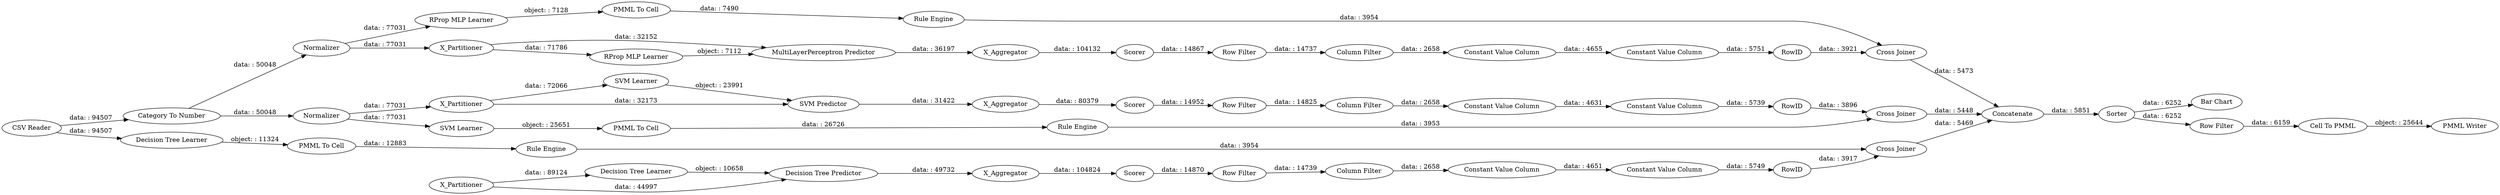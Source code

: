 digraph {
	"-4128119721866031324_31" [label="SVM Learner"]
	"-7898924724577907582_2" [label=X_Partitioner]
	"-6875087399228984720_38" [label="Cross Joiner"]
	"-4128119721866031324_7" [label=X_Aggregator]
	"-6875087399228984720_40" [label=Scorer]
	"-4315532302560994475_54" [label="Cell To PMML"]
	"-4315532302560994475_62" [label="CSV Reader"]
	"-6875087399228984720_32" [label="MultiLayerPerceptron Predictor"]
	"-4315532302560994475_58" [label="Category To Number"]
	"4244350736856788202_28" [label="PMML To Cell"]
	"-3450850894994626950_35" [label="Rule Engine"]
	"-4128119721866031324_39" [label="Cross Joiner"]
	"-4128119721866031324_2" [label=X_Partitioner]
	"-7011200640435658486_294" [label="Column Filter"]
	"-6063090444710136142_292" [label="Constant Value Column"]
	"1514330008449318399_22" [label="PMML To Cell"]
	"-3450850894994626950_33" [label="SVM Learner"]
	"8402455329425763329_293" [label=RowID]
	"1514330008449318399_35" [label="RProp MLP Learner"]
	"8402455329425763329_9" [label="Row Filter"]
	"-4315532302560994475_59" [label="Bar Chart"]
	"-4315532302560994475_61" [label="PMML Writer"]
	"-4315532302560994475_60" [label=Concatenate]
	"-7898924724577907582_38" [label="Cross Joiner"]
	"8402455329425763329_290" [label="Constant Value Column"]
	"8402455329425763329_292" [label="Constant Value Column"]
	"-6063090444710136142_290" [label="Constant Value Column"]
	"-7898924724577907582_7" [label=X_Aggregator]
	"-7898924724577907582_39" [label=Scorer]
	"-6063090444710136142_293" [label=RowID]
	"-4315532302560994475_52" [label=Sorter]
	"-6063090444710136142_294" [label="Column Filter"]
	"-4315532302560994475_53" [label="Row Filter"]
	"-6063090444710136142_9" [label="Row Filter"]
	"-6875087399228984720_31" [label="RProp MLP Learner"]
	"-4128119721866031324_32" [label="SVM Predictor"]
	"-6875087399228984720_39" [label=Normalizer]
	"-7898924724577907582_31" [label="Decision Tree Learner"]
	"-7011200640435658486_292" [label="Constant Value Column"]
	"-7011200640435658486_293" [label=RowID]
	"-6875087399228984720_2" [label=X_Partitioner]
	"8402455329425763329_294" [label="Column Filter"]
	"-7011200640435658486_290" [label="Constant Value Column"]
	"1514330008449318399_34" [label="Rule Engine"]
	"-6875087399228984720_7" [label=X_Aggregator]
	"-4128119721866031324_41" [label=Scorer]
	"-7011200640435658486_9" [label="Row Filter"]
	"4244350736856788202_33" [label="Decision Tree Learner"]
	"-4128119721866031324_40" [label=Normalizer]
	"-3450850894994626950_34" [label="PMML To Cell"]
	"-7898924724577907582_32" [label="Decision Tree Predictor"]
	"4244350736856788202_34" [label="Rule Engine"]
	"-7011200640435658486_290" -> "-7011200640435658486_292" [label="data: : 4655"]
	"-4128119721866031324_31" -> "-4128119721866031324_32" [label="object: : 23991"]
	"-4128119721866031324_41" -> "-6063090444710136142_9" [label="data: : 14952"]
	"-6875087399228984720_7" -> "-6875087399228984720_40" [label="data: : 104132"]
	"-4128119721866031324_7" -> "-4128119721866031324_41" [label="data: : 80379"]
	"-3450850894994626950_33" -> "-3450850894994626950_34" [label="object: : 25651"]
	"-4315532302560994475_58" -> "-4128119721866031324_40" [label="data: : 50048"]
	"-7011200640435658486_294" -> "-7011200640435658486_290" [label="data: : 2658"]
	"-4128119721866031324_2" -> "-4128119721866031324_32" [label="data: : 32173"]
	"-4315532302560994475_52" -> "-4315532302560994475_59" [label="data: : 6252"]
	"-6063090444710136142_290" -> "-6063090444710136142_292" [label="data: : 4631"]
	"8402455329425763329_293" -> "-7898924724577907582_38" [label="data: : 3917"]
	"-4128119721866031324_40" -> "-4128119721866031324_2" [label="data: : 77031"]
	"-7898924724577907582_31" -> "-7898924724577907582_32" [label="object: : 10658"]
	"1514330008449318399_22" -> "1514330008449318399_34" [label="data: : 7490"]
	"-6875087399228984720_32" -> "-6875087399228984720_7" [label="data: : 36197"]
	"8402455329425763329_290" -> "8402455329425763329_292" [label="data: : 4651"]
	"-4315532302560994475_62" -> "4244350736856788202_33" [label="data: : 94507"]
	"-6875087399228984720_31" -> "-6875087399228984720_32" [label="object: : 7112"]
	"-3450850894994626950_34" -> "-3450850894994626950_35" [label="data: : 26726"]
	"-4128119721866031324_32" -> "-4128119721866031324_7" [label="data: : 31422"]
	"-6875087399228984720_39" -> "-6875087399228984720_2" [label="data: : 77031"]
	"4244350736856788202_33" -> "4244350736856788202_28" [label="object: : 11324"]
	"4244350736856788202_34" -> "-7898924724577907582_38" [label="data: : 3954"]
	"-4315532302560994475_60" -> "-4315532302560994475_52" [label="data: : 5851"]
	"8402455329425763329_9" -> "8402455329425763329_294" [label="data: : 14739"]
	"-7011200640435658486_292" -> "-7011200640435658486_293" [label="data: : 5751"]
	"-4128119721866031324_39" -> "-4315532302560994475_60" [label="data: : 5448"]
	"-4128119721866031324_40" -> "-3450850894994626950_33" [label="data: : 77031"]
	"-4315532302560994475_54" -> "-4315532302560994475_61" [label="object: : 25644"]
	"4244350736856788202_28" -> "4244350736856788202_34" [label="data: : 12883"]
	"1514330008449318399_34" -> "-6875087399228984720_38" [label="data: : 3954"]
	"-4315532302560994475_53" -> "-4315532302560994475_54" [label="data: : 6159"]
	"-4128119721866031324_2" -> "-4128119721866031324_31" [label="data: : 72066"]
	"-7898924724577907582_2" -> "-7898924724577907582_32" [label="data: : 44997"]
	"-7898924724577907582_7" -> "-7898924724577907582_39" [label="data: : 104824"]
	"1514330008449318399_35" -> "1514330008449318399_22" [label="object: : 7128"]
	"-6063090444710136142_292" -> "-6063090444710136142_293" [label="data: : 5739"]
	"-4315532302560994475_52" -> "-4315532302560994475_53" [label="data: : 6252"]
	"-6875087399228984720_38" -> "-4315532302560994475_60" [label="data: : 5473"]
	"-6063090444710136142_9" -> "-6063090444710136142_294" [label="data: : 14825"]
	"-7011200640435658486_9" -> "-7011200640435658486_294" [label="data: : 14737"]
	"8402455329425763329_294" -> "8402455329425763329_290" [label="data: : 2658"]
	"-6875087399228984720_39" -> "1514330008449318399_35" [label="data: : 77031"]
	"-6875087399228984720_2" -> "-6875087399228984720_32" [label="data: : 32152"]
	"-6875087399228984720_40" -> "-7011200640435658486_9" [label="data: : 14867"]
	"-6063090444710136142_294" -> "-6063090444710136142_290" [label="data: : 2658"]
	"-6063090444710136142_293" -> "-4128119721866031324_39" [label="data: : 3896"]
	"-7898924724577907582_2" -> "-7898924724577907582_31" [label="data: : 89124"]
	"-7011200640435658486_293" -> "-6875087399228984720_38" [label="data: : 3921"]
	"-3450850894994626950_35" -> "-4128119721866031324_39" [label="data: : 3953"]
	"-7898924724577907582_32" -> "-7898924724577907582_7" [label="data: : 49732"]
	"-4315532302560994475_62" -> "-4315532302560994475_58" [label="data: : 94507"]
	"-6875087399228984720_2" -> "-6875087399228984720_31" [label="data: : 71786"]
	"8402455329425763329_292" -> "8402455329425763329_293" [label="data: : 5749"]
	"-4315532302560994475_58" -> "-6875087399228984720_39" [label="data: : 50048"]
	"-7898924724577907582_39" -> "8402455329425763329_9" [label="data: : 14870"]
	"-7898924724577907582_38" -> "-4315532302560994475_60" [label="data: : 5469"]
	rankdir=LR
}
